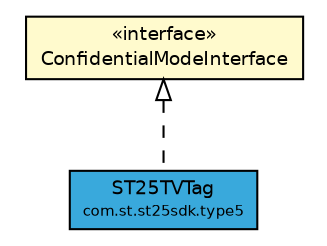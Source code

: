 #!/usr/local/bin/dot
#
# Class diagram 
# Generated by UMLGraph version R5_7_2-3-gee82a7 (http://www.umlgraph.org/)
#

digraph G {
	edge [fontname="Helvetica",fontsize=10,labelfontname="Helvetica",labelfontsize=10];
	node [fontname="Helvetica",fontsize=10,shape=plaintext];
	nodesep=0.25;
	ranksep=0.5;
	// com.st.st25sdk.ConfidentialModeInterface
	c4064 [label=<<table title="com.st.st25sdk.ConfidentialModeInterface" border="0" cellborder="1" cellspacing="0" cellpadding="2" port="p" bgcolor="lemonChiffon" href="./ConfidentialModeInterface.html">
		<tr><td><table border="0" cellspacing="0" cellpadding="1">
<tr><td align="center" balign="center"> &#171;interface&#187; </td></tr>
<tr><td align="center" balign="center"> ConfidentialModeInterface </td></tr>
		</table></td></tr>
		</table>>, URL="./ConfidentialModeInterface.html", fontname="Helvetica", fontcolor="black", fontsize=9.0];
	// com.st.st25sdk.type5.ST25TVTag
	c4181 [label=<<table title="com.st.st25sdk.type5.ST25TVTag" border="0" cellborder="1" cellspacing="0" cellpadding="2" port="p" bgcolor="#39a9dc" href="./type5/ST25TVTag.html">
		<tr><td><table border="0" cellspacing="0" cellpadding="1">
<tr><td align="center" balign="center"> ST25TVTag </td></tr>
<tr><td align="center" balign="center"><font point-size="7.0"> com.st.st25sdk.type5 </font></td></tr>
		</table></td></tr>
		</table>>, URL="./type5/ST25TVTag.html", fontname="Helvetica", fontcolor="black", fontsize=9.0];
	//com.st.st25sdk.type5.ST25TVTag implements com.st.st25sdk.ConfidentialModeInterface
	c4064:p -> c4181:p [dir=back,arrowtail=empty,style=dashed];
}

